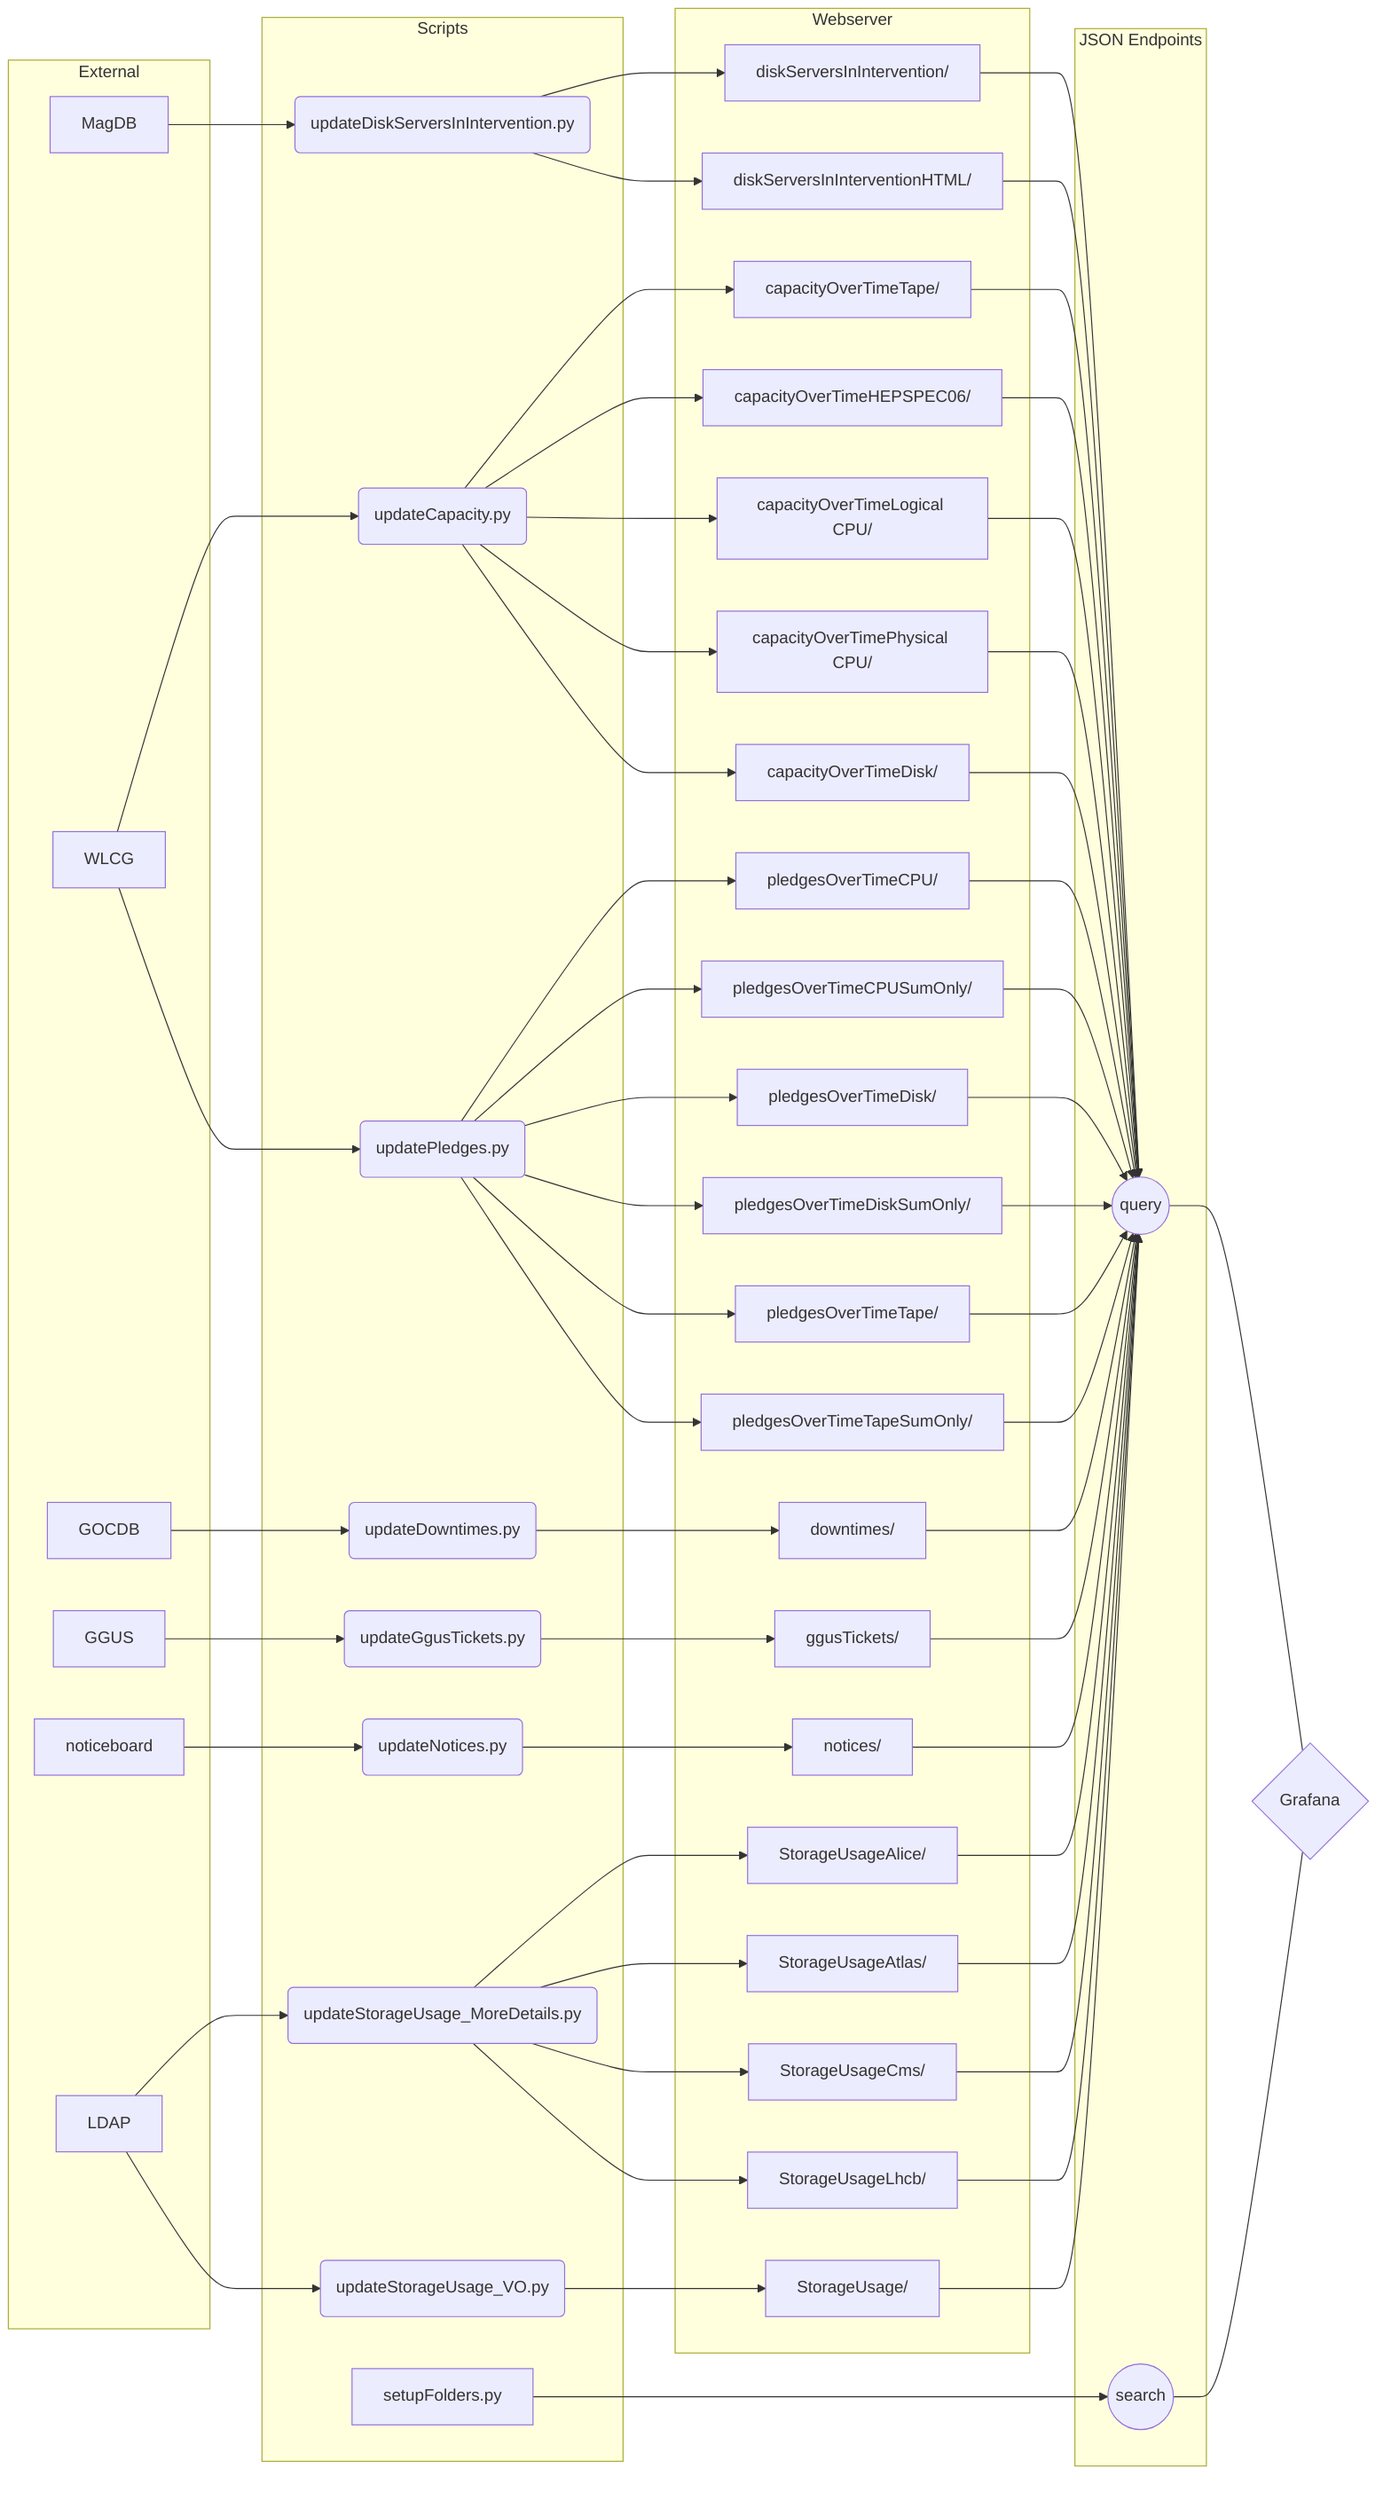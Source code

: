 graph LR
    MagDB-->udii(updateDiskServersInIntervention.py)
    udii-->Q_dsii[diskServersInIntervention/]
    udii-->Q_dsiih[diskServersInInterventionHTML/]

    WLCG-->uc(updateCapacity.py)
    uc-->Q_cott[capacityOverTimeTape/]
    uc-->Q_coth[capacityOverTimeHEPSPEC06/]
    uc-->Q_cotl[capacityOverTimeLogical CPU/]
    uc-->Q_cotp[capacityOverTimePhysical CPU/]
    uc-->Q_cotd[capacityOverTimeDisk/]

    GOCDB-->ud(updateDowntimes.py)
    ud-->Q_d[downtimes/]

    GGUS-->ugt(updateGgusTickets.py)
    ugt-->Q_gt[ggusTickets/]

    www_priv[noticeboard]-->un(updateNotices.py)
    un-->Q_n[notices/]

    WLCG-->up(updatePledges.py)
    up-->Q_pqtc[pledgesOverTimeCPU/]
    up-->Q_potcso[pledgesOverTimeCPUSumOnly/]
    up-->Q_potd[pledgesOverTimeDisk/]
    up-->Q_potdso[pledgesOverTimeDiskSumOnly/]
    up-->Q_pott[pledgesOverTimeTape/]
    up-->Q_pottso[pledgesOverTimeTapeSumOnly/]

    LDAP-->usumd(updateStorageUsage_MoreDetails.py)
    usumd-->Q_suAl[StorageUsageAlice/]
    usumd-->Q_suAt[StorageUsageAtlas/]
    usumd-->Q_suc[StorageUsageCms/]
    usumd-->Q_sul[StorageUsageLhcb/]

    LDAP-->usuvo(updateStorageUsage_VO.py)
    usuvo-->Q_su[StorageUsage/]

    setupFolders.py-->s((search))

    Q_dsii --> q((query))
    Q_dsiih --> q

    Q_coth --> q
    Q_cott --> q
    Q_cotl --> q
    Q_cotp --> q
    Q_cotd --> q
    Q_d --> q
    Q_gt-->q
    Q_n-->q
    Q_pqtc-->q
    Q_potcso-->q
    Q_potd-->q
    Q_potdso-->q
    Q_pott-->q
    Q_pottso-->q
    Q_suAl-->q
    Q_suAt-->q
    Q_suc-->q
    Q_sul-->q
    Q_su-->q

    q---g{Grafana}
    s---g

    subgraph Scripts
    udii
    uc
    ud
    ugt
    un
    up
    usumd
    usuvo
    setupFolders.py
    end

    subgraph Webserver
    Q_dsii
    Q_dsiih
    Q_cott
    Q_coth
    Q_cotl
    Q_cotp
    Q_cotd
    Q_d
    Q_d
    Q_gt
    Q_n
    Q_pqtc
    Q_potcso
    Q_potd
    Q_potdso
    Q_pott
    Q_pottso
    Q_suAl
    Q_suAt
    Q_suc
    Q_sul
    Q_su
    end

    subgraph JSON Endpoints
    q
    s
    end

    subgraph External
    WLCG
    LDAP
    MagDB
    www_priv
    GOCDB
    GGUS
    end